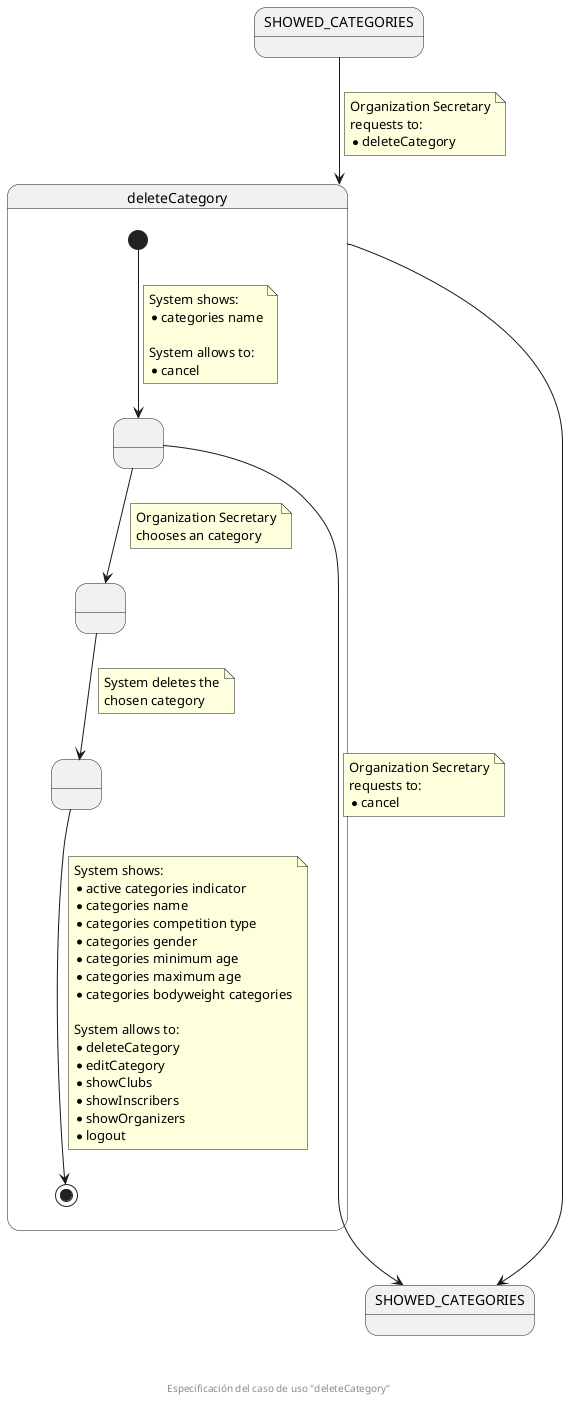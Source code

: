 @startuml
state SHOWED_CATEGORIES
state "SHOWED_CATEGORIES" as SHOWED_CATEGORIES_F
state deleteCategory {
  state " " as SHOWED_CATEGORIES_TO_BE_DELETED
  state " " as CHOSEN_CATEGORY
  state " " as CATEGORY_DELETED

  [*] --> SHOWED_CATEGORIES_TO_BE_DELETED
  note on link
    System shows:
    * categories name

    System allows to:
    * cancel
  end note
  
  SHOWED_CATEGORIES_TO_BE_DELETED --> CHOSEN_CATEGORY
  note on link
    Organization Secretary
    chooses an category
  end note

  SHOWED_CATEGORIES_TO_BE_DELETED -down-> SHOWED_CATEGORIES_F
  note on link
    Organization Secretary
    requests to:
    * cancel
  end note

  CHOSEN_CATEGORY --> CATEGORY_DELETED
  note on link
    System deletes the
    chosen category
  end note

  CATEGORY_DELETED --> [*]
  note on link
    System shows:
    * active categories indicator
    * categories name
    * categories competition type
    * categories gender
    * categories minimum age
    * categories maximum age
    * categories bodyweight categories

    System allows to:
    * deleteCategory
    * editCategory
    * showClubs
    * showInscribers
    * showOrganizers
    * logout
  end note
}

SHOWED_CATEGORIES --> deleteCategory
note on link
  Organization Secretary
  requests to:
  * deleteCategory
end note

deleteCategory ------> SHOWED_CATEGORIES_F

footer \n\n\n Especificación del caso de uso "deleteCategory"
@enduml
